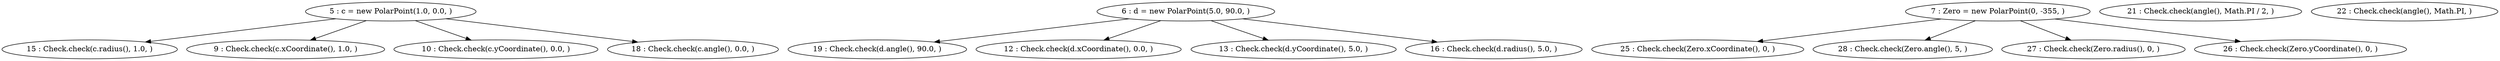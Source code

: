 digraph G {
"5 : c = new PolarPoint(1.0, 0.0, )"
"5 : c = new PolarPoint(1.0, 0.0, )" -> "15 : Check.check(c.radius(), 1.0, )"
"5 : c = new PolarPoint(1.0, 0.0, )" -> "9 : Check.check(c.xCoordinate(), 1.0, )"
"5 : c = new PolarPoint(1.0, 0.0, )" -> "10 : Check.check(c.yCoordinate(), 0.0, )"
"5 : c = new PolarPoint(1.0, 0.0, )" -> "18 : Check.check(c.angle(), 0.0, )"
"6 : d = new PolarPoint(5.0, 90.0, )"
"6 : d = new PolarPoint(5.0, 90.0, )" -> "19 : Check.check(d.angle(), 90.0, )"
"6 : d = new PolarPoint(5.0, 90.0, )" -> "12 : Check.check(d.xCoordinate(), 0.0, )"
"6 : d = new PolarPoint(5.0, 90.0, )" -> "13 : Check.check(d.yCoordinate(), 5.0, )"
"6 : d = new PolarPoint(5.0, 90.0, )" -> "16 : Check.check(d.radius(), 5.0, )"
"7 : Zero = new PolarPoint(0, -355, )"
"7 : Zero = new PolarPoint(0, -355, )" -> "25 : Check.check(Zero.xCoordinate(), 0, )"
"7 : Zero = new PolarPoint(0, -355, )" -> "28 : Check.check(Zero.angle(), 5, )"
"7 : Zero = new PolarPoint(0, -355, )" -> "27 : Check.check(Zero.radius(), 0, )"
"7 : Zero = new PolarPoint(0, -355, )" -> "26 : Check.check(Zero.yCoordinate(), 0, )"
"9 : Check.check(c.xCoordinate(), 1.0, )"
"10 : Check.check(c.yCoordinate(), 0.0, )"
"12 : Check.check(d.xCoordinate(), 0.0, )"
"13 : Check.check(d.yCoordinate(), 5.0, )"
"15 : Check.check(c.radius(), 1.0, )"
"16 : Check.check(d.radius(), 5.0, )"
"18 : Check.check(c.angle(), 0.0, )"
"19 : Check.check(d.angle(), 90.0, )"
"21 : Check.check(angle(), Math.PI / 2, )"
"22 : Check.check(angle(), Math.PI, )"
"25 : Check.check(Zero.xCoordinate(), 0, )"
"26 : Check.check(Zero.yCoordinate(), 0, )"
"27 : Check.check(Zero.radius(), 0, )"
"28 : Check.check(Zero.angle(), 5, )"
}